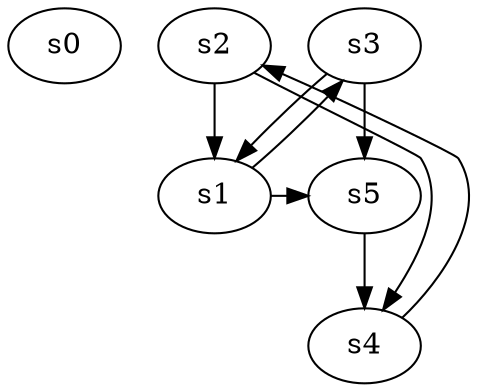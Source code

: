 digraph game_0925_complex_6 {
    s0 [name="s0", player=1];
    s1 [name="s1", player=0, target=1];
    s2 [name="s2", player=1];
    s3 [name="s3", player=1];
    s4 [name="s4", player=1, target=1];
    s5 [name="s5", player=0];

    s1 -> s3 [constraint="time % 2 == 0 && time % 5 == 1"];
    s1 -> s5 [constraint="time % 4 == 3 && time % 4 == 1"];
    s2 -> s1;
    s2 -> s4 [constraint="time % 2 == 1 || time % 5 == 1"];
    s3 -> s1 [constraint="time == 2"];
    s3 -> s5;
    s4 -> s2 [constraint="time == 5 || time == 13 || time == 17 || time == 22 || time == 23"];
    s5 -> s4;
}
